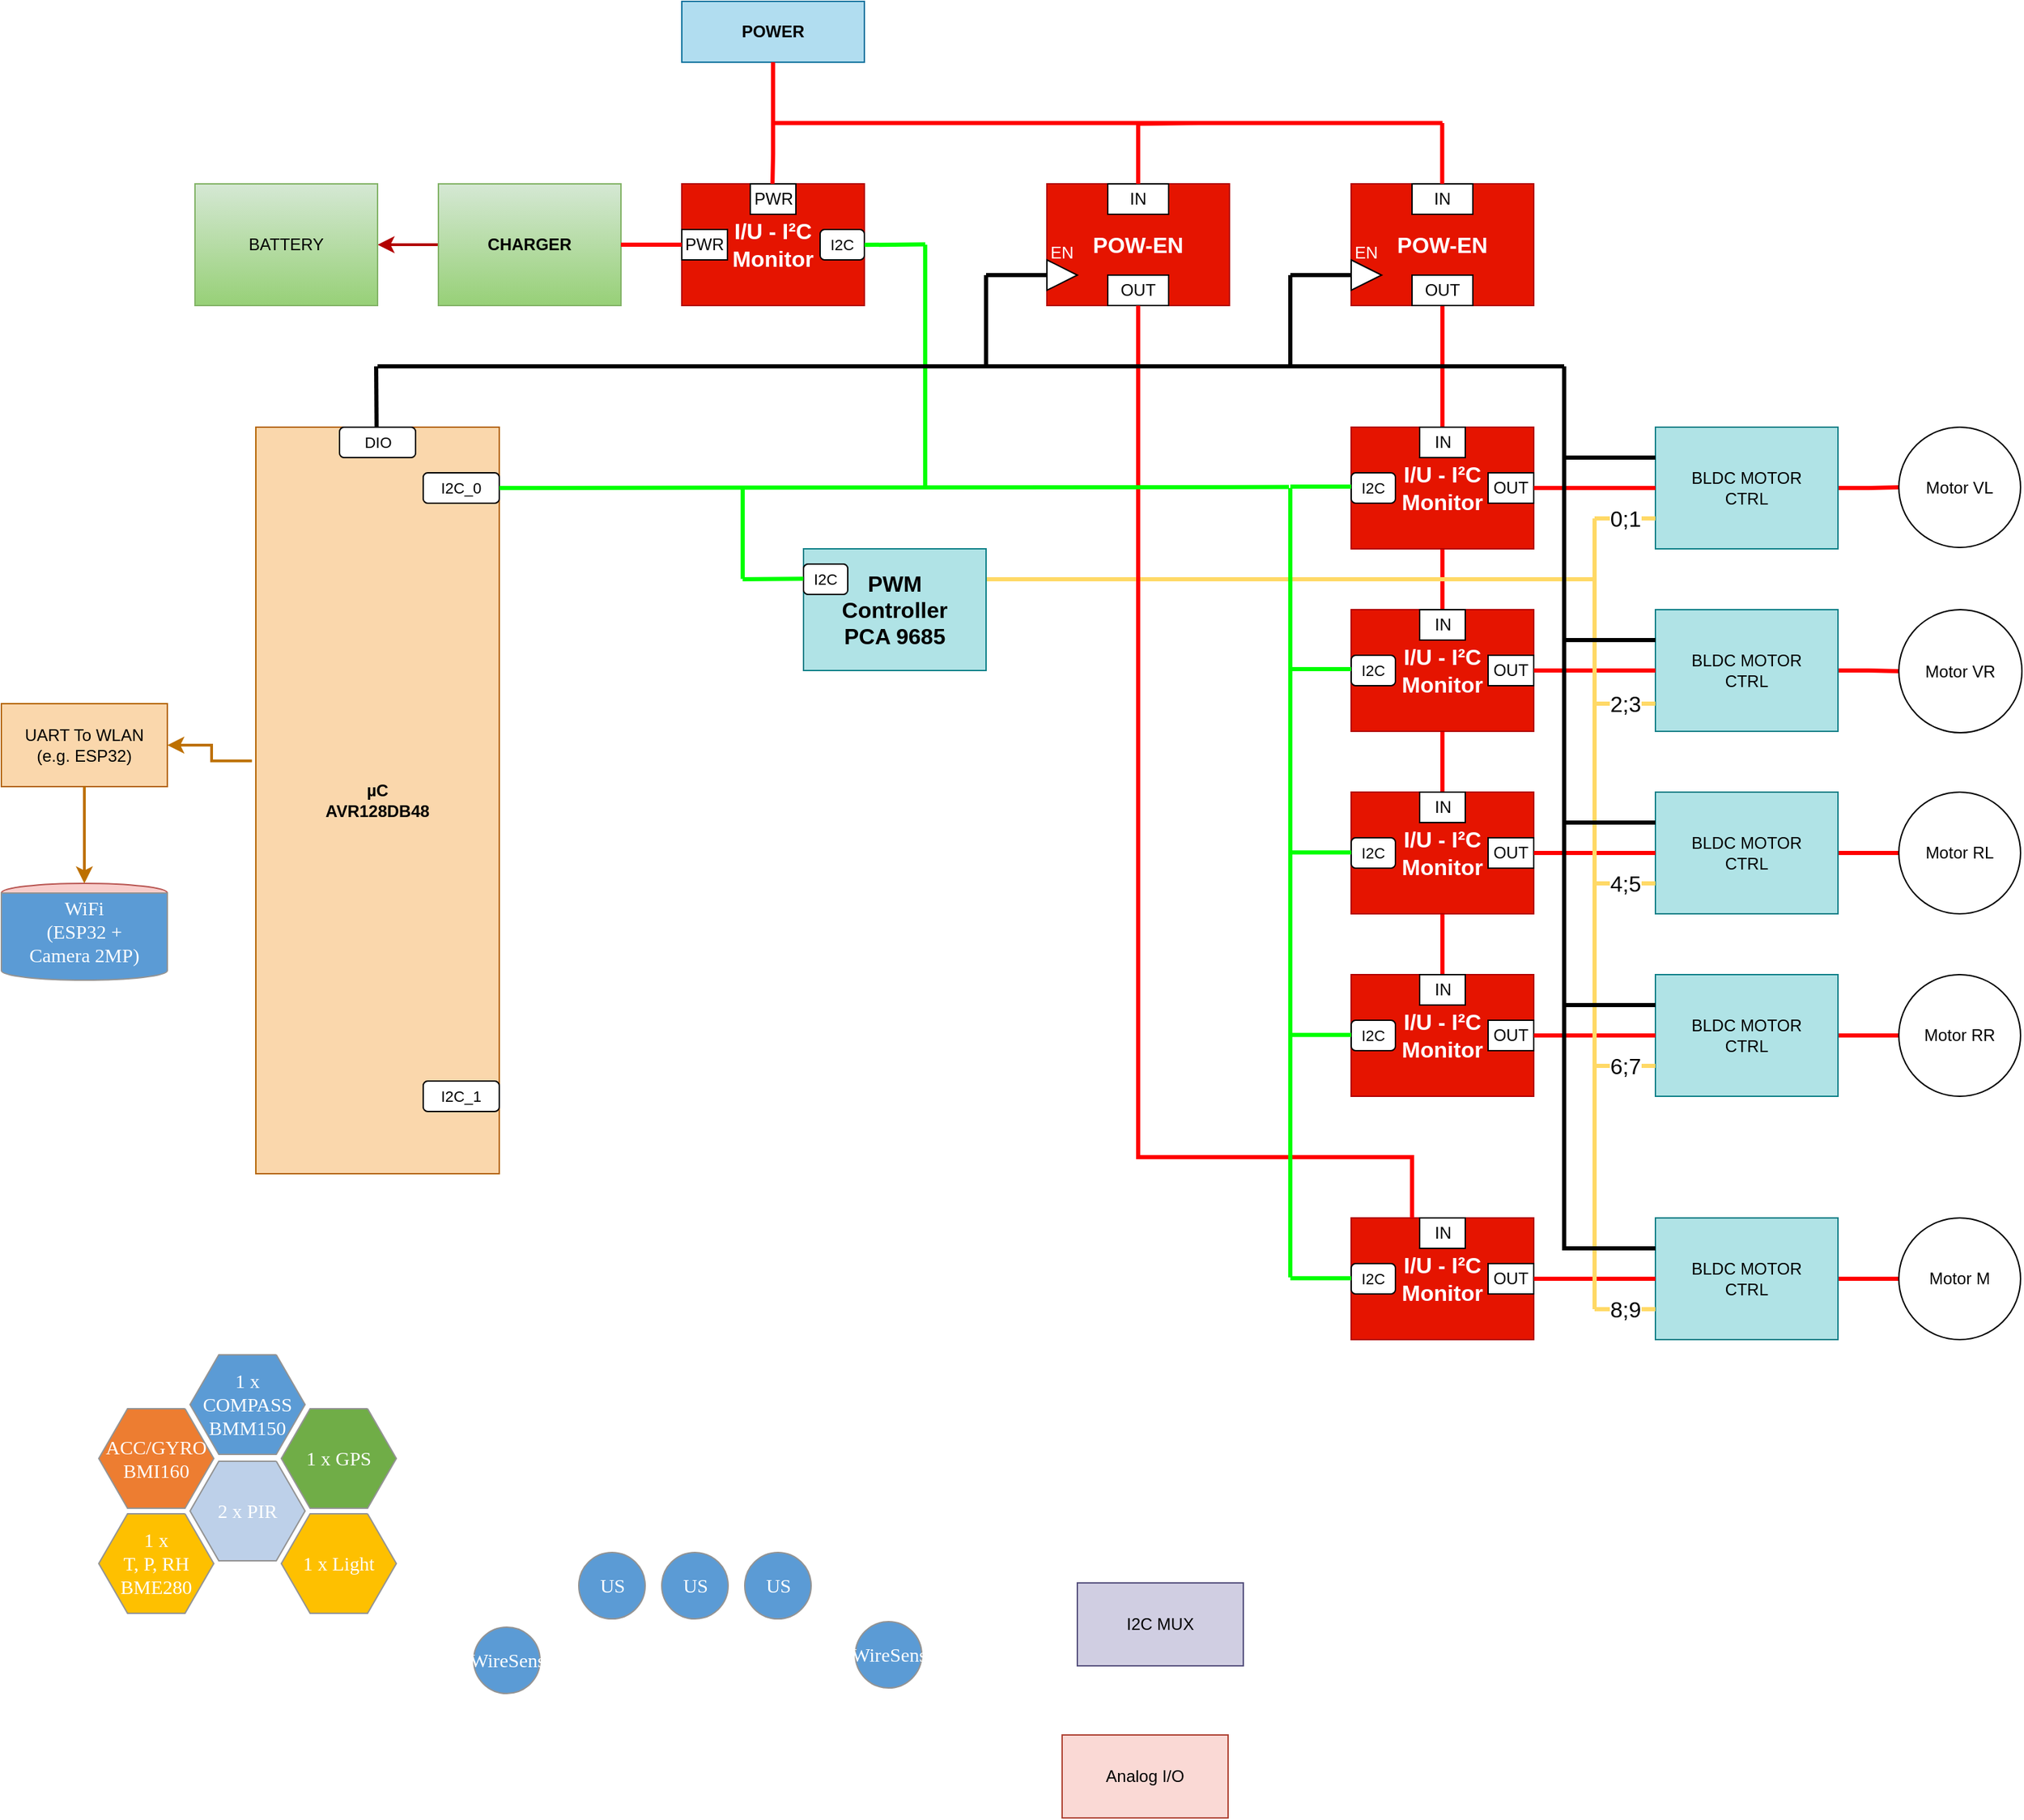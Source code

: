<mxfile version="20.8.10" type="device"><diagram name="Page-1" id="Page-1"><mxGraphModel dx="2836" dy="2809" grid="1" gridSize="11" guides="1" tooltips="1" connect="1" arrows="1" fold="1" page="1" pageScale="1" pageWidth="827" pageHeight="1169" math="0" shadow="0"><root><mxCell id="0"/><mxCell id="1" parent="0"/><mxCell id="pjCc5i-GC-Gf2aOCt19m-82" style="edgeStyle=orthogonalEdgeStyle;rounded=0;orthogonalLoop=1;jettySize=auto;html=1;entryX=0.5;entryY=0;entryDx=0;entryDy=0;fontSize=16;fontColor=#000000;strokeColor=#FF0000;strokeWidth=3;endArrow=none;endFill=0;" edge="1" parent="1" source="pjCc5i-GC-Gf2aOCt19m-38" target="pjCc5i-GC-Gf2aOCt19m-61"><mxGeometry relative="1" as="geometry"/></mxCell><mxCell id="3" style="vsdxID=5;fillColor=#5b9bd5;gradientColor=none;shape=stencil(vVFBDgIhDHwNRxKE+IJ1/Ufjll0iLpuCLv5eSDWKevLgbaYznTatMF2cYEGhVUwUjri6IU3C7ITWbp6QXCpImF6YzgbCkcJ5HpgvUJ0VncKlJmTuU7VDqyuzLdM9O4EORaLcaIpa7yNoo75GqSwhuygpJEguzM1UDzSiLGOk9TDec1iKK+LyUf5lsf+tVcDzzNZ5z1961d/fUkr8UtPfAA==);strokeColor=#939393;points=[[0.5,0,0],[0.5,0.5,0],[0.5,0.5,0],[0.5,0.5,0],[1,0.5,0],[0.15,0.85,0],[0.85,0.85,0],[0.85,0.15,0],[0.15,0.15,0]];labelBackgroundColor=none;rounded=0;html=1;whiteSpace=wrap;" parent="1" vertex="1"><mxGeometry x="497.5" y="1034" width="48" height="48" as="geometry"/></mxCell><mxCell id="4" value="&lt;div style=&quot;font-size: 1px&quot;&gt;&lt;font style=&quot;font-size:14.11px;font-family:Calibri;color:#feffff;direction:ltr;letter-spacing:0px;line-height:120%;opacity:1&quot;&gt;US&lt;br/&gt;&lt;/font&gt;&lt;/div&gt;" style="text;vsdxID=5;fillColor=none;gradientColor=none;strokeColor=none;points=[[0.5,0,0],[0.5,0.5,0],[0.5,0.5,0],[0.5,0.5,0],[1,0.5,0],[0.15,0.85,0],[0.85,0.85,0],[0.85,0.15,0],[0.15,0.15,0]];labelBackgroundColor=none;rounded=0;html=1;whiteSpace=wrap;verticalAlign=middle;align=center;;html=1;" parent="3" vertex="1"><mxGeometry x="3" y="6" width="42" height="36" as="geometry"/></mxCell><mxCell id="5" style="vsdxID=6;fillColor=#5b9bd5;gradientColor=none;shape=stencil(vVFBDgIhDHwNRxKE+IJ1/Ufjll0iLpuCLv5eSDWKevLgbaYznTatMF2cYEGhVUwUjri6IU3C7ITWbp6QXCpImF6YzgbCkcJ5HpgvUJ0VncKlJmTuU7VDqyuzLdM9O4EORaLcaIpa7yNoo75GqSwhuygpJEguzM1UDzSiLGOk9TDec1iKK+LyUf5lsf+tVcDzzNZ5z1961d/fUkr8UtPfAA==);strokeColor=#939393;points=[[0.5,0,0],[0.5,0.5,0],[0.5,0.5,0],[0.5,0.5,0],[1,0.5,0],[0.15,0.85,0],[0.85,0.85,0],[0.85,0.15,0],[0.15,0.15,0]];labelBackgroundColor=none;rounded=0;html=1;whiteSpace=wrap;" parent="1" vertex="1"><mxGeometry x="617.5" y="1034" width="48" height="48" as="geometry"/></mxCell><mxCell id="6" value="&lt;div style=&quot;font-size: 1px&quot;&gt;&lt;font style=&quot;font-size:14.11px;font-family:Calibri;color:#feffff;direction:ltr;letter-spacing:0px;line-height:120%;opacity:1&quot;&gt;US&lt;br/&gt;&lt;/font&gt;&lt;/div&gt;" style="text;vsdxID=6;fillColor=none;gradientColor=none;strokeColor=none;points=[[0.5,0,0],[0.5,0.5,0],[0.5,0.5,0],[0.5,0.5,0],[1,0.5,0],[0.15,0.85,0],[0.85,0.85,0],[0.85,0.15,0],[0.15,0.15,0]];labelBackgroundColor=none;rounded=0;html=1;whiteSpace=wrap;verticalAlign=middle;align=center;;html=1;" parent="5" vertex="1"><mxGeometry x="3" y="6" width="42" height="36" as="geometry"/></mxCell><mxCell id="7" style="vsdxID=7;fillColor=#5b9bd5;gradientColor=none;shape=stencil(vVFBDgIhDHwNRxKE+IJ1/Ufjll0iLpuCLv5eSDWKevLgbaYznTatMF2cYEGhVUwUjri6IU3C7ITWbp6QXCpImF6YzgbCkcJ5HpgvUJ0VncKlJmTuU7VDqyuzLdM9O4EORaLcaIpa7yNoo75GqSwhuygpJEguzM1UDzSiLGOk9TDec1iKK+LyUf5lsf+tVcDzzNZ5z1961d/fUkr8UtPfAA==);strokeColor=#939393;points=[[0.5,0,0],[0.5,0.5,0],[0.5,0.5,0],[0.5,0.5,0],[1,0.5,0],[0.15,0.85,0],[0.85,0.85,0],[0.85,0.15,0],[0.15,0.15,0]];labelBackgroundColor=none;rounded=0;html=1;whiteSpace=wrap;" parent="1" vertex="1"><mxGeometry x="557.5" y="1034" width="48" height="48" as="geometry"/></mxCell><mxCell id="8" value="&lt;div style=&quot;font-size: 1px&quot;&gt;&lt;font style=&quot;font-size:14.11px;font-family:Calibri;color:#feffff;direction:ltr;letter-spacing:0px;line-height:120%;opacity:1&quot;&gt;US&lt;br/&gt;&lt;/font&gt;&lt;/div&gt;" style="text;vsdxID=7;fillColor=none;gradientColor=none;strokeColor=none;points=[[0.5,0,0],[0.5,0.5,0],[0.5,0.5,0],[0.5,0.5,0],[1,0.5,0],[0.15,0.85,0],[0.85,0.85,0],[0.85,0.15,0],[0.15,0.15,0]];labelBackgroundColor=none;rounded=0;html=1;whiteSpace=wrap;verticalAlign=middle;align=center;;html=1;" parent="7" vertex="1"><mxGeometry x="3" y="6" width="42" height="36" as="geometry"/></mxCell><mxCell id="9" value="&lt;div style=&quot;font-size: 1px&quot;&gt;&lt;font style=&quot;font-size:14.11px;font-family:Calibri;color:#feffff;direction:ltr;letter-spacing:0px;line-height:120%;opacity:1&quot;&gt;ACC/GYRO&lt;br/&gt;BMI160&lt;br/&gt;&lt;/font&gt;&lt;/div&gt;" style="verticalAlign=middle;align=center;vsdxID=8;fillColor=#ed7d31;gradientColor=none;shape=stencil(lZHdDsIgDIWfppcSoBp2P+d7LBkTIsLCmD9vL9gLpybT3Z22X5uTU8B6NO2gQfIxxXDSV9slA7gHKa03OtqUFWADWPch6mMMk++oHtpCFnUOl3LhRnuqYpUqW5LfqcOf1YFgZ/0MloIJ/BfeKKa2b/Bu1WnBF/Bv24u44KvM/Agli1ecvXWOvjGff8afW/Q6bB4=);strokeColor=#939393;points=[[0.5,0.5,0],[1.08,0.5,0],[0.79,0.5,0],[0.21,0.5,0],[-0.08,0.5,0],[0.21,0,0],[0.79,0,0]];labelBackgroundColor=none;rounded=0;html=1;whiteSpace=wrap;" parent="1" vertex="1"><mxGeometry x="156" y="930" width="72" height="72" as="geometry"/></mxCell><mxCell id="10" value="&lt;div style=&quot;font-size: 1px&quot;&gt;&lt;font style=&quot;font-size:14.11px;font-family:Calibri;color:#feffff;direction:ltr;letter-spacing:0px;line-height:120%;opacity:1&quot;&gt;1 x COMPASS&lt;br&gt;BMM150&lt;br&gt;&lt;/font&gt;&lt;/div&gt;" style="verticalAlign=middle;align=center;vsdxID=9;fillColor=#5b9bd5;gradientColor=none;shape=stencil(lZHdDsIgDIWfppcSoBp2P+d7LBkTIsLCmD9vL9gLpybT3Z22X5uTU8B6NO2gQfIxxXDSV9slA7gHKa03OtqUFWADWPch6mMMk++oHtpCFnUOl3LhRnuqYpUqW5LfqcOf1YFgZ/0MloIJ/BfeKKa2b/Bu1WnBF/Bv24u44KvM/Agli1ecvXWOvjGff8afW/Q6bB4=);strokeColor=#939393;points=[[0.5,0.5,0],[1.08,0.5,0],[0.79,0.5,0],[0.21,0.5,0],[-0.08,0.5,0],[0.21,0,0],[0.79,0,0]];labelBackgroundColor=none;rounded=0;html=1;whiteSpace=wrap;" parent="1" vertex="1"><mxGeometry x="222" y="891" width="72" height="72" as="geometry"/></mxCell><mxCell id="11" value="&lt;div style=&quot;font-size: 1px&quot;&gt;&lt;font style=&quot;font-size:14.11px;font-family:Calibri;color:#feffff;direction:ltr;letter-spacing:0px;line-height:120%;opacity:1&quot;&gt;1 x GPS&lt;br/&gt;&lt;/font&gt;&lt;/div&gt;" style="verticalAlign=middle;align=center;vsdxID=10;fillColor=#70ad47;gradientColor=none;shape=stencil(lZHdDsIgDIWfppcSoBp2P+d7LBkTIsLCmD9vL9gLpybT3Z22X5uTU8B6NO2gQfIxxXDSV9slA7gHKa03OtqUFWADWPch6mMMk++oHtpCFnUOl3LhRnuqYpUqW5LfqcOf1YFgZ/0MloIJ/BfeKKa2b/Bu1WnBF/Bv24u44KvM/Agli1ecvXWOvjGff8afW/Q6bB4=);strokeColor=#939393;points=[[0.5,0.5,0],[1.08,0.5,0],[0.79,0.5,0],[0.21,0.5,0],[-0.08,0.5,0],[0.21,0,0],[0.79,0,0]];labelBackgroundColor=none;rounded=0;html=1;whiteSpace=wrap;" parent="1" vertex="1"><mxGeometry x="288" y="930" width="72" height="72" as="geometry"/></mxCell><mxCell id="12" style="vsdxID=13;fillColor=#f8cecc;shape=stencil(vVHRDsIgDPwaHkkQ4hfM+R+N6xgRx1LQ4d8LKcZpfPLBt7veXdu0wnRxggWFVjFROOPqhjQJcxBau3lCcqkgYXphujEQWgrXeWC+QHVWdAm32iFzTtWEVndmO6ZHdgKdikTNqfdspeZtND+TXzupLCG7KCkkSC7Mb0M9kEVZpsjRg205luKKuGzKP+/1v60KeB15dN7zj7b651NKiR9q+gc=);strokeColor=#b85450;points=[[0,0.5,0],[1,0.5,0],[0.5,1,0],[0.5,0,0],[0.5,0.2,0]];labelBackgroundColor=none;rounded=0;html=1;whiteSpace=wrap;gradientColor=none;" parent="1" vertex="1"><mxGeometry x="80" y="550" width="120" height="70" as="geometry"/></mxCell><mxCell id="13" style="vsdxID=14;fillColor=#5b9bd5;gradientColor=none;shape=stencil(nZHBDsIgDIafhiMJg3jwPOd7ENdtRISloMO3F1KMm1EP3vq3X/s3LVNtmPQMTIoQ0Z9hMX2cmDowKY2bAE3MEVMdU+3gEUb0V9eTnnUhS3TxtzIhUZ8oHVLcSe1JHonUeMolrOSuoljZpur0lB9HicR1MoGjjzoa7zauVuMIPNvwweqxzqFSWADmVXqzmDUOvjs3P9h/ye1hcvC652CspXes6+/3zyn6neoe);strokeColor=#939393;points=[[0,0.5,0],[1,0.5,0],[0.5,1,0],[0.5,0,0],[0.5,0.2,0]];labelBackgroundColor=none;rounded=0;html=1;whiteSpace=wrap;" parent="12" vertex="1"><mxGeometry width="120" height="70" as="geometry"/></mxCell><mxCell id="14" value="&lt;div style=&quot;font-size: 1px&quot;&gt;&lt;font style=&quot;font-size:14.11px;font-family:Calibri;color:#feffff;direction:ltr;letter-spacing:0px;line-height:120%;opacity:1&quot;&gt;WiFi&lt;br/&gt;(ESP32 +&lt;br/&gt;Camera 2MP)&lt;br/&gt;&lt;/font&gt;&lt;/div&gt;" style="text;vsdxID=13;fillColor=none;gradientColor=none;strokeColor=none;points=[[0,0.5,0],[1,0.5,0],[0.5,1,0],[0.5,0,0],[0.5,0.2,0]];labelBackgroundColor=none;rounded=0;html=1;whiteSpace=wrap;verticalAlign=middle;align=center;;html=1;" parent="12" vertex="1"><mxGeometry width="120" height="70" as="geometry"/></mxCell><mxCell id="18" style="vsdxID=20;fillColor=#5b9bd5;gradientColor=none;shape=stencil(vVFBDgIhDHwNRxKE+IJ1/Ufjll0iLpuCLv5eSDWKevLgbaYznTatMF2cYEGhVUwUjri6IU3C7ITWbp6QXCpImF6YzgbCkcJ5HpgvUJ0VncKlJmTuU7VDqyuzLdM9O4EORaLcaIpa7yNoo75GqSwhuygpJEguzM1UDzSiLGOk9TDec1iKK+LyUf5lsf+tVcDzzNZ5z1961d/fUkr8UtPfAA==);strokeColor=#939393;points=[[0.5,0,0],[0.5,0.5,0],[0.5,0.5,0],[0.5,0.5,0],[1,0.5,0],[0.15,0.85,0],[0.85,0.85,0],[0.85,0.15,0],[0.15,0.15,0]];labelBackgroundColor=none;rounded=0;html=1;whiteSpace=wrap;" parent="1" vertex="1"><mxGeometry x="421.5" y="1088" width="48" height="48" as="geometry"/></mxCell><mxCell id="19" value="&lt;div style=&quot;font-size: 1px&quot;&gt;&lt;font style=&quot;font-size:14.11px;font-family:Calibri;color:#feffff;direction:ltr;letter-spacing:0px;line-height:120%;opacity:1&quot;&gt;WireSens&lt;br/&gt;&lt;/font&gt;&lt;/div&gt;" style="text;vsdxID=20;fillColor=none;gradientColor=none;strokeColor=none;points=[[0.5,0,0],[0.5,0.5,0],[0.5,0.5,0],[0.5,0.5,0],[1,0.5,0],[0.15,0.85,0],[0.85,0.85,0],[0.85,0.15,0],[0.15,0.15,0]];labelBackgroundColor=none;rounded=0;html=1;whiteSpace=wrap;verticalAlign=middle;align=center;;html=1;" parent="18" vertex="1"><mxGeometry x="3" y="6" width="42" height="36" as="geometry"/></mxCell><mxCell id="20" style="vsdxID=21;fillColor=#5b9bd5;gradientColor=none;shape=stencil(vVFBDgIhDHwNRxKE+IJ1/Ufjll0iLpuCLv5eSDWKevLgbaYznTatMF2cYEGhVUwUjri6IU3C7ITWbp6QXCpImF6YzgbCkcJ5HpgvUJ0VncKlJmTuU7VDqyuzLdM9O4EORaLcaIpa7yNoo75GqSwhuygpJEguzM1UDzSiLGOk9TDec1iKK+LyUf5lsf+tVcDzzNZ5z1961d/fUkr8UtPfAA==);strokeColor=#939393;points=[[0.5,0,0],[0.5,0.5,0],[0.5,0.5,0],[0.5,0.5,0],[1,0.5,0],[0.15,0.85,0],[0.85,0.85,0],[0.85,0.15,0],[0.15,0.15,0]];labelBackgroundColor=none;rounded=0;html=1;whiteSpace=wrap;" parent="1" vertex="1"><mxGeometry x="697.5" y="1084" width="48" height="48" as="geometry"/></mxCell><mxCell id="21" value="&lt;div style=&quot;font-size: 1px&quot;&gt;&lt;font style=&quot;font-size:14.11px;font-family:Calibri;color:#feffff;direction:ltr;letter-spacing:0px;line-height:120%;opacity:1&quot;&gt;WireSens&lt;br/&gt;&lt;/font&gt;&lt;/div&gt;" style="text;vsdxID=21;fillColor=none;gradientColor=none;strokeColor=none;points=[[0.5,0,0],[0.5,0.5,0],[0.5,0.5,0],[0.5,0.5,0],[1,0.5,0],[0.15,0.85,0],[0.85,0.85,0],[0.85,0.15,0],[0.15,0.15,0]];labelBackgroundColor=none;rounded=0;html=1;whiteSpace=wrap;verticalAlign=middle;align=center;;html=1;" parent="20" vertex="1"><mxGeometry x="3" y="6" width="42" height="36" as="geometry"/></mxCell><mxCell id="22" value="&lt;div style=&quot;font-size: 1px&quot;&gt;&lt;font style=&quot;font-size:14.11px;font-family:Calibri;color:#feffff;direction:ltr;letter-spacing:0px;line-height:120%;opacity:1&quot;&gt;2 x PIR&lt;br/&gt;&lt;/font&gt;&lt;/div&gt;" style="verticalAlign=middle;align=center;vsdxID=22;fillColor=#bdd0e9;gradientColor=none;shape=stencil(lZHdDsIgDIWfppcSoBp2P+d7LBkTIsLCmD9vL9gLpybT3Z22X5uTU8B6NO2gQfIxxXDSV9slA7gHKa03OtqUFWADWPch6mMMk++oHtpCFnUOl3LhRnuqYpUqW5LfqcOf1YFgZ/0MloIJ/BfeKKa2b/Bu1WnBF/Bv24u44KvM/Agli1ecvXWOvjGff8afW/Q6bB4=);strokeColor=#939393;points=[[0.5,0.5,0],[1.08,0.5,0],[0.79,0.5,0],[0.21,0.5,0],[-0.08,0.5,0],[0.21,0,0],[0.79,0,0]];labelBackgroundColor=none;rounded=0;html=1;whiteSpace=wrap;" parent="1" vertex="1"><mxGeometry x="222" y="968" width="72" height="72" as="geometry"/></mxCell><mxCell id="23" value="&lt;div style=&quot;font-size: 1px&quot;&gt;&lt;font style=&quot;font-size:14.11px;font-family:Calibri;color:#feffff;direction:ltr;letter-spacing:0px;line-height:120%;opacity:1&quot;&gt;1 x &lt;br/&gt;T, P, RH&lt;br/&gt;BME280&lt;br/&gt;&lt;/font&gt;&lt;/div&gt;" style="verticalAlign=middle;align=center;vsdxID=23;fillColor=#fec000;gradientColor=none;shape=stencil(lZHdDsIgDIWfppcSoBp2P+d7LBkTIsLCmD9vL9gLpybT3Z22X5uTU8B6NO2gQfIxxXDSV9slA7gHKa03OtqUFWADWPch6mMMk++oHtpCFnUOl3LhRnuqYpUqW5LfqcOf1YFgZ/0MloIJ/BfeKKa2b/Bu1WnBF/Bv24u44KvM/Agli1ecvXWOvjGff8afW/Q6bB4=);strokeColor=#939393;points=[[0.5,0.5,0],[1.08,0.5,0],[0.79,0.5,0],[0.21,0.5,0],[-0.08,0.5,0],[0.21,0,0],[0.79,0,0]];labelBackgroundColor=none;rounded=0;html=1;whiteSpace=wrap;" parent="1" vertex="1"><mxGeometry x="156" y="1006" width="72" height="72" as="geometry"/></mxCell><mxCell id="24" value="&lt;div style=&quot;font-size: 1px&quot;&gt;&lt;font style=&quot;font-size:14.11px;font-family:Calibri;color:#feffff;direction:ltr;letter-spacing:0px;line-height:120%;opacity:1&quot;&gt;1 x Light&lt;br/&gt;&lt;/font&gt;&lt;/div&gt;" style="verticalAlign=middle;align=center;vsdxID=24;fillColor=#fec000;gradientColor=none;shape=stencil(lZHdDsIgDIWfppcSoBp2P+d7LBkTIsLCmD9vL9gLpybT3Z22X5uTU8B6NO2gQfIxxXDSV9slA7gHKa03OtqUFWADWPch6mMMk++oHtpCFnUOl3LhRnuqYpUqW5LfqcOf1YFgZ/0MloIJ/BfeKKa2b/Bu1WnBF/Bv24u44KvM/Agli1ecvXWOvjGff8afW/Q6bB4=);strokeColor=#939393;points=[[0.5,0.5,0],[1.08,0.5,0],[0.79,0.5,0],[0.21,0.5,0],[-0.08,0.5,0],[0.21,0,0],[0.79,0,0]];labelBackgroundColor=none;rounded=0;html=1;whiteSpace=wrap;" parent="1" vertex="1"><mxGeometry x="288" y="1006" width="72" height="72" as="geometry"/></mxCell><mxCell id="cYL1eySh_XiqcFchITsQ-56" style="edgeStyle=orthogonalEdgeStyle;rounded=0;orthogonalLoop=1;jettySize=auto;html=1;exitX=0;exitY=0.5;exitDx=0;exitDy=0;entryX=1;entryY=0.5;entryDx=0;entryDy=0;strokeWidth=2;fillColor=#e51400;strokeColor=#B20000;" parent="1" source="cYL1eySh_XiqcFchITsQ-40" target="cYL1eySh_XiqcFchITsQ-54" edge="1"><mxGeometry relative="1" as="geometry"/></mxCell><mxCell id="cYL1eySh_XiqcFchITsQ-40" value="CHARGER" style="rounded=0;whiteSpace=wrap;html=1;fillColor=#d5e8d4;gradientColor=#97d077;strokeColor=#82b366;fontStyle=1" parent="1" vertex="1"><mxGeometry x="396" y="44" width="132" height="88" as="geometry"/></mxCell><mxCell id="cYL1eySh_XiqcFchITsQ-41" value="µC&lt;br&gt;AVR128DB48" style="rounded=0;whiteSpace=wrap;html=1;fillColor=#fad7ac;strokeColor=#b46504;fontStyle=1" parent="1" vertex="1"><mxGeometry x="264" y="220" width="176" height="540" as="geometry"/></mxCell><mxCell id="cYL1eySh_XiqcFchITsQ-42" value="I2C MUX" style="rounded=0;whiteSpace=wrap;html=1;fillColor=#d0cee2;strokeColor=#56517e;" parent="1" vertex="1"><mxGeometry x="858" y="1056" width="120" height="60" as="geometry"/></mxCell><mxCell id="cYL1eySh_XiqcFchITsQ-43" value="Analog I/O" style="rounded=0;whiteSpace=wrap;html=1;fillColor=#fad9d5;strokeColor=#ae4132;" parent="1" vertex="1"><mxGeometry x="847" y="1166" width="120" height="60" as="geometry"/></mxCell><mxCell id="pjCc5i-GC-Gf2aOCt19m-91" value="&lt;br&gt;" style="edgeStyle=orthogonalEdgeStyle;rounded=0;orthogonalLoop=1;jettySize=auto;html=1;strokeColor=#FF0000;strokeWidth=3;fontSize=16;fontColor=#000000;endArrow=none;endFill=0;" edge="1" parent="1" source="cYL1eySh_XiqcFchITsQ-44" target="cYL1eySh_XiqcFchITsQ-46"><mxGeometry relative="1" as="geometry"/></mxCell><mxCell id="cYL1eySh_XiqcFchITsQ-44" value="BLDC MOTOR&lt;br&gt;CTRL" style="rounded=0;whiteSpace=wrap;html=1;fillColor=#b0e3e6;strokeColor=#0e8088;" parent="1" vertex="1"><mxGeometry x="1276" y="220" width="132" height="88" as="geometry"/></mxCell><mxCell id="cYL1eySh_XiqcFchITsQ-46" value="Motor VL" style="ellipse;whiteSpace=wrap;html=1;rounded=0;" parent="1" vertex="1"><mxGeometry x="1452" y="220" width="88" height="87" as="geometry"/></mxCell><mxCell id="cYL1eySh_XiqcFchITsQ-83" style="edgeStyle=orthogonalEdgeStyle;rounded=0;orthogonalLoop=1;jettySize=auto;html=1;strokeWidth=2;fillColor=#f0a30a;strokeColor=#BD7000;" parent="1" source="cYL1eySh_XiqcFchITsQ-53" target="14" edge="1"><mxGeometry relative="1" as="geometry"/></mxCell><mxCell id="cYL1eySh_XiqcFchITsQ-53" value="UART To WLAN&lt;br&gt;(e.g. ESP32)" style="rounded=0;whiteSpace=wrap;html=1;fillColor=#fad7ac;strokeColor=#b46504;" parent="1" vertex="1"><mxGeometry x="80" y="420" width="120" height="60" as="geometry"/></mxCell><mxCell id="cYL1eySh_XiqcFchITsQ-54" value="BATTERY" style="rounded=0;whiteSpace=wrap;html=1;fillColor=#d5e8d4;gradientColor=#97d077;strokeColor=#82b366;" parent="1" vertex="1"><mxGeometry x="220" y="44" width="132" height="88" as="geometry"/></mxCell><mxCell id="cYL1eySh_XiqcFchITsQ-55" value="POWER" style="rounded=0;whiteSpace=wrap;html=1;fontStyle=1;fillColor=#b1ddf0;strokeColor=#10739e;" parent="1" vertex="1"><mxGeometry x="572" y="-88" width="132" height="44" as="geometry"/></mxCell><mxCell id="cYL1eySh_XiqcFchITsQ-86" style="edgeStyle=orthogonalEdgeStyle;rounded=0;orthogonalLoop=1;jettySize=auto;html=1;strokeWidth=2;fillColor=#f0a30a;strokeColor=#BD7000;entryX=1;entryY=0.5;entryDx=0;entryDy=0;exitX=-0.016;exitY=0.447;exitDx=0;exitDy=0;exitPerimeter=0;" parent="1" source="cYL1eySh_XiqcFchITsQ-41" target="cYL1eySh_XiqcFchITsQ-53" edge="1"><mxGeometry relative="1" as="geometry"><mxPoint x="270" y="450" as="sourcePoint"/><mxPoint x="270" y="520" as="targetPoint"/></mxGeometry></mxCell><mxCell id="pjCc5i-GC-Gf2aOCt19m-32" value="" style="group" vertex="1" connectable="0" parent="1"><mxGeometry x="836" y="44" width="132" height="88" as="geometry"/></mxCell><mxCell id="cYL1eySh_XiqcFchITsQ-77" value="POW-EN" style="rounded=0;whiteSpace=wrap;html=1;fillColor=#e51400;strokeColor=#B20000;fontColor=#ffffff;fontStyle=1;fontSize=16;" parent="pjCc5i-GC-Gf2aOCt19m-32" vertex="1"><mxGeometry width="132" height="88" as="geometry"/></mxCell><mxCell id="pjCc5i-GC-Gf2aOCt19m-26" value="" style="triangle;whiteSpace=wrap;html=1;" vertex="1" parent="pjCc5i-GC-Gf2aOCt19m-32"><mxGeometry y="55.0" width="22.0" height="22" as="geometry"/></mxCell><mxCell id="pjCc5i-GC-Gf2aOCt19m-27" value="EN" style="text;html=1;strokeColor=none;fillColor=none;align=center;verticalAlign=middle;whiteSpace=wrap;rounded=0;fontColor=#FFFFFF;" vertex="1" parent="pjCc5i-GC-Gf2aOCt19m-32"><mxGeometry y="38.5" width="22.0" height="22" as="geometry"/></mxCell><mxCell id="pjCc5i-GC-Gf2aOCt19m-30" value="" style="rounded=0;whiteSpace=wrap;html=1;" vertex="1" parent="pjCc5i-GC-Gf2aOCt19m-32"><mxGeometry x="44.0" y="66" width="44.0" height="22" as="geometry"/></mxCell><mxCell id="pjCc5i-GC-Gf2aOCt19m-29" value="OUT" style="text;html=1;strokeColor=none;fillColor=none;align=center;verticalAlign=middle;whiteSpace=wrap;rounded=0;" vertex="1" parent="pjCc5i-GC-Gf2aOCt19m-32"><mxGeometry x="55.0" y="66" width="22.0" height="22" as="geometry"/></mxCell><mxCell id="pjCc5i-GC-Gf2aOCt19m-31" value="" style="rounded=0;whiteSpace=wrap;html=1;" vertex="1" parent="pjCc5i-GC-Gf2aOCt19m-32"><mxGeometry x="44.0" width="44.0" height="22" as="geometry"/></mxCell><mxCell id="pjCc5i-GC-Gf2aOCt19m-28" value="IN" style="text;html=1;strokeColor=none;fillColor=none;align=center;verticalAlign=middle;whiteSpace=wrap;rounded=0;" vertex="1" parent="pjCc5i-GC-Gf2aOCt19m-32"><mxGeometry x="55.0" width="22.0" height="22" as="geometry"/></mxCell><mxCell id="pjCc5i-GC-Gf2aOCt19m-33" value="" style="group" vertex="1" connectable="0" parent="1"><mxGeometry x="1056" y="44" width="132" height="88" as="geometry"/></mxCell><mxCell id="pjCc5i-GC-Gf2aOCt19m-34" value="POW-EN" style="rounded=0;whiteSpace=wrap;html=1;fillColor=#e51400;strokeColor=#B20000;fontColor=#ffffff;fontStyle=1;fontSize=16;" vertex="1" parent="pjCc5i-GC-Gf2aOCt19m-33"><mxGeometry width="132" height="88" as="geometry"/></mxCell><mxCell id="pjCc5i-GC-Gf2aOCt19m-35" value="" style="triangle;whiteSpace=wrap;html=1;" vertex="1" parent="pjCc5i-GC-Gf2aOCt19m-33"><mxGeometry y="55.0" width="22" height="22" as="geometry"/></mxCell><mxCell id="pjCc5i-GC-Gf2aOCt19m-36" value="EN" style="text;html=1;strokeColor=none;fillColor=none;align=center;verticalAlign=middle;whiteSpace=wrap;rounded=0;fontColor=#FFFFFF;" vertex="1" parent="pjCc5i-GC-Gf2aOCt19m-33"><mxGeometry y="38.5" width="22" height="22" as="geometry"/></mxCell><mxCell id="pjCc5i-GC-Gf2aOCt19m-37" value="" style="rounded=0;whiteSpace=wrap;html=1;" vertex="1" parent="pjCc5i-GC-Gf2aOCt19m-33"><mxGeometry x="44" y="66" width="44" height="22" as="geometry"/></mxCell><mxCell id="pjCc5i-GC-Gf2aOCt19m-38" value="OUT" style="text;html=1;strokeColor=none;fillColor=none;align=center;verticalAlign=middle;whiteSpace=wrap;rounded=0;" vertex="1" parent="pjCc5i-GC-Gf2aOCt19m-33"><mxGeometry x="55.0" y="66" width="22" height="22" as="geometry"/></mxCell><mxCell id="pjCc5i-GC-Gf2aOCt19m-39" value="" style="rounded=0;whiteSpace=wrap;html=1;" vertex="1" parent="pjCc5i-GC-Gf2aOCt19m-33"><mxGeometry x="44" width="44" height="22" as="geometry"/></mxCell><mxCell id="pjCc5i-GC-Gf2aOCt19m-40" value="IN" style="text;html=1;strokeColor=none;fillColor=none;align=center;verticalAlign=middle;whiteSpace=wrap;rounded=0;" vertex="1" parent="pjCc5i-GC-Gf2aOCt19m-33"><mxGeometry x="55.0" width="22" height="22" as="geometry"/></mxCell><mxCell id="pjCc5i-GC-Gf2aOCt19m-52" value="" style="group" vertex="1" connectable="0" parent="1"><mxGeometry x="1056" y="220" width="132" height="88" as="geometry"/></mxCell><mxCell id="pjCc5i-GC-Gf2aOCt19m-41" value="I/U - I²C&lt;br&gt;Monitor" style="rounded=0;whiteSpace=wrap;html=1;fillColor=#e51400;strokeColor=#B20000;fontColor=#ffffff;fontSize=16;fontStyle=1" vertex="1" parent="pjCc5i-GC-Gf2aOCt19m-52"><mxGeometry width="132" height="88" as="geometry"/></mxCell><mxCell id="pjCc5i-GC-Gf2aOCt19m-42" value="IN" style="rounded=0;whiteSpace=wrap;html=1;" vertex="1" parent="pjCc5i-GC-Gf2aOCt19m-52"><mxGeometry x="49.5" width="33" height="22" as="geometry"/></mxCell><mxCell id="pjCc5i-GC-Gf2aOCt19m-45" value="OUT" style="rounded=0;whiteSpace=wrap;html=1;" vertex="1" parent="pjCc5i-GC-Gf2aOCt19m-52"><mxGeometry x="99" y="33" width="33" height="22" as="geometry"/></mxCell><mxCell id="pjCc5i-GC-Gf2aOCt19m-47" value="I2C" style="rounded=1;whiteSpace=wrap;html=1;fontSize=11;fontColor=#000000;" vertex="1" parent="pjCc5i-GC-Gf2aOCt19m-52"><mxGeometry y="33" width="32" height="22" as="geometry"/></mxCell><mxCell id="pjCc5i-GC-Gf2aOCt19m-53" value="" style="group" vertex="1" connectable="0" parent="1"><mxGeometry x="1056" y="352" width="132" height="88" as="geometry"/></mxCell><mxCell id="pjCc5i-GC-Gf2aOCt19m-48" value="I/U - I²C&lt;br&gt;Monitor" style="rounded=0;whiteSpace=wrap;html=1;fillColor=#e51400;strokeColor=#B20000;fontColor=#ffffff;fontSize=16;fontStyle=1" vertex="1" parent="pjCc5i-GC-Gf2aOCt19m-53"><mxGeometry width="132" height="88" as="geometry"/></mxCell><mxCell id="pjCc5i-GC-Gf2aOCt19m-49" value="IN" style="rounded=0;whiteSpace=wrap;html=1;" vertex="1" parent="pjCc5i-GC-Gf2aOCt19m-53"><mxGeometry x="49.5" width="33" height="22" as="geometry"/></mxCell><mxCell id="pjCc5i-GC-Gf2aOCt19m-50" value="OUT" style="rounded=0;whiteSpace=wrap;html=1;" vertex="1" parent="pjCc5i-GC-Gf2aOCt19m-53"><mxGeometry x="99" y="33" width="33" height="22" as="geometry"/></mxCell><mxCell id="pjCc5i-GC-Gf2aOCt19m-51" value="I2C" style="rounded=1;whiteSpace=wrap;html=1;fontSize=11;fontColor=#000000;" vertex="1" parent="pjCc5i-GC-Gf2aOCt19m-53"><mxGeometry y="33" width="32" height="22" as="geometry"/></mxCell><mxCell id="pjCc5i-GC-Gf2aOCt19m-54" value="" style="group" vertex="1" connectable="0" parent="1"><mxGeometry x="1056" y="484" width="132" height="88" as="geometry"/></mxCell><mxCell id="pjCc5i-GC-Gf2aOCt19m-55" value="I/U - I²C&lt;br&gt;Monitor" style="rounded=0;whiteSpace=wrap;html=1;fillColor=#e51400;strokeColor=#B20000;fontColor=#ffffff;fontSize=16;fontStyle=1" vertex="1" parent="pjCc5i-GC-Gf2aOCt19m-54"><mxGeometry width="132" height="88" as="geometry"/></mxCell><mxCell id="pjCc5i-GC-Gf2aOCt19m-56" value="IN" style="rounded=0;whiteSpace=wrap;html=1;" vertex="1" parent="pjCc5i-GC-Gf2aOCt19m-54"><mxGeometry x="49.5" width="33" height="22" as="geometry"/></mxCell><mxCell id="pjCc5i-GC-Gf2aOCt19m-57" value="OUT" style="rounded=0;whiteSpace=wrap;html=1;" vertex="1" parent="pjCc5i-GC-Gf2aOCt19m-54"><mxGeometry x="99" y="33" width="33" height="22" as="geometry"/></mxCell><mxCell id="pjCc5i-GC-Gf2aOCt19m-58" value="I2C" style="rounded=1;whiteSpace=wrap;html=1;fontSize=11;fontColor=#000000;" vertex="1" parent="pjCc5i-GC-Gf2aOCt19m-54"><mxGeometry y="33" width="32" height="22" as="geometry"/></mxCell><mxCell id="pjCc5i-GC-Gf2aOCt19m-59" value="" style="group" vertex="1" connectable="0" parent="1"><mxGeometry x="1056" y="616" width="132" height="88" as="geometry"/></mxCell><mxCell id="pjCc5i-GC-Gf2aOCt19m-60" value="I/U - I²C&lt;br&gt;Monitor" style="rounded=0;whiteSpace=wrap;html=1;fillColor=#e51400;strokeColor=#B20000;fontColor=#ffffff;fontSize=16;fontStyle=1" vertex="1" parent="pjCc5i-GC-Gf2aOCt19m-59"><mxGeometry width="132" height="88" as="geometry"/></mxCell><mxCell id="pjCc5i-GC-Gf2aOCt19m-61" value="IN" style="rounded=0;whiteSpace=wrap;html=1;" vertex="1" parent="pjCc5i-GC-Gf2aOCt19m-59"><mxGeometry x="49.5" width="33" height="22" as="geometry"/></mxCell><mxCell id="pjCc5i-GC-Gf2aOCt19m-62" value="OUT" style="rounded=0;whiteSpace=wrap;html=1;" vertex="1" parent="pjCc5i-GC-Gf2aOCt19m-59"><mxGeometry x="99" y="33" width="33" height="22" as="geometry"/></mxCell><mxCell id="pjCc5i-GC-Gf2aOCt19m-63" value="I2C" style="rounded=1;whiteSpace=wrap;html=1;fontSize=11;fontColor=#000000;" vertex="1" parent="pjCc5i-GC-Gf2aOCt19m-59"><mxGeometry y="33" width="32" height="22" as="geometry"/></mxCell><mxCell id="pjCc5i-GC-Gf2aOCt19m-64" value="" style="group" vertex="1" connectable="0" parent="1"><mxGeometry x="1056" y="792" width="132" height="88" as="geometry"/></mxCell><mxCell id="pjCc5i-GC-Gf2aOCt19m-65" value="I/U - I²C&lt;br&gt;Monitor" style="rounded=0;whiteSpace=wrap;html=1;fillColor=#e51400;strokeColor=#B20000;fontColor=#ffffff;fontSize=16;fontStyle=1" vertex="1" parent="pjCc5i-GC-Gf2aOCt19m-64"><mxGeometry width="132" height="88" as="geometry"/></mxCell><mxCell id="pjCc5i-GC-Gf2aOCt19m-66" value="IN" style="rounded=0;whiteSpace=wrap;html=1;" vertex="1" parent="pjCc5i-GC-Gf2aOCt19m-64"><mxGeometry x="49.5" width="33" height="22" as="geometry"/></mxCell><mxCell id="pjCc5i-GC-Gf2aOCt19m-67" value="OUT" style="rounded=0;whiteSpace=wrap;html=1;" vertex="1" parent="pjCc5i-GC-Gf2aOCt19m-64"><mxGeometry x="99" y="33" width="33" height="22" as="geometry"/></mxCell><mxCell id="pjCc5i-GC-Gf2aOCt19m-68" value="I2C" style="rounded=1;whiteSpace=wrap;html=1;fontSize=11;fontColor=#000000;" vertex="1" parent="pjCc5i-GC-Gf2aOCt19m-64"><mxGeometry y="33" width="32" height="22" as="geometry"/></mxCell><mxCell id="pjCc5i-GC-Gf2aOCt19m-90" value="" style="edgeStyle=orthogonalEdgeStyle;rounded=0;orthogonalLoop=1;jettySize=auto;html=1;strokeColor=#FF0000;strokeWidth=3;fontSize=16;fontColor=#000000;endArrow=none;endFill=0;" edge="1" parent="1" source="pjCc5i-GC-Gf2aOCt19m-70" target="pjCc5i-GC-Gf2aOCt19m-71"><mxGeometry relative="1" as="geometry"/></mxCell><mxCell id="pjCc5i-GC-Gf2aOCt19m-70" value="BLDC MOTOR&lt;br&gt;CTRL" style="rounded=0;whiteSpace=wrap;html=1;fillColor=#b0e3e6;strokeColor=#0e8088;" vertex="1" parent="1"><mxGeometry x="1276" y="352" width="132" height="88" as="geometry"/></mxCell><mxCell id="pjCc5i-GC-Gf2aOCt19m-71" value="Motor VR" style="ellipse;whiteSpace=wrap;html=1;rounded=0;" vertex="1" parent="1"><mxGeometry x="1452" y="352" width="89" height="89" as="geometry"/></mxCell><mxCell id="pjCc5i-GC-Gf2aOCt19m-89" value="" style="edgeStyle=orthogonalEdgeStyle;rounded=0;orthogonalLoop=1;jettySize=auto;html=1;strokeColor=#FF0000;strokeWidth=3;fontSize=16;fontColor=#000000;endArrow=none;endFill=0;" edge="1" parent="1" source="pjCc5i-GC-Gf2aOCt19m-72" target="pjCc5i-GC-Gf2aOCt19m-73"><mxGeometry relative="1" as="geometry"/></mxCell><mxCell id="pjCc5i-GC-Gf2aOCt19m-72" value="BLDC MOTOR&lt;br&gt;CTRL" style="rounded=0;whiteSpace=wrap;html=1;fillColor=#b0e3e6;strokeColor=#0e8088;" vertex="1" parent="1"><mxGeometry x="1276" y="484" width="132" height="88" as="geometry"/></mxCell><mxCell id="pjCc5i-GC-Gf2aOCt19m-73" value="Motor RL" style="ellipse;whiteSpace=wrap;html=1;rounded=0;" vertex="1" parent="1"><mxGeometry x="1452" y="484" width="88" height="88" as="geometry"/></mxCell><mxCell id="pjCc5i-GC-Gf2aOCt19m-88" value="" style="edgeStyle=orthogonalEdgeStyle;rounded=0;orthogonalLoop=1;jettySize=auto;html=1;strokeColor=#FF0000;strokeWidth=3;fontSize=16;fontColor=#000000;endArrow=none;endFill=0;" edge="1" parent="1" source="pjCc5i-GC-Gf2aOCt19m-74" target="pjCc5i-GC-Gf2aOCt19m-75"><mxGeometry relative="1" as="geometry"/></mxCell><mxCell id="pjCc5i-GC-Gf2aOCt19m-74" value="BLDC MOTOR&lt;br&gt;CTRL" style="rounded=0;whiteSpace=wrap;html=1;fillColor=#b0e3e6;strokeColor=#0e8088;" vertex="1" parent="1"><mxGeometry x="1276" y="616" width="132" height="88" as="geometry"/></mxCell><mxCell id="pjCc5i-GC-Gf2aOCt19m-75" value="Motor RR" style="ellipse;whiteSpace=wrap;html=1;rounded=0;" vertex="1" parent="1"><mxGeometry x="1452" y="616" width="88" height="88" as="geometry"/></mxCell><mxCell id="pjCc5i-GC-Gf2aOCt19m-78" style="edgeStyle=orthogonalEdgeStyle;rounded=0;orthogonalLoop=1;jettySize=auto;html=1;exitX=1;exitY=0.5;exitDx=0;exitDy=0;entryX=0;entryY=0.5;entryDx=0;entryDy=0;fontSize=11;fontColor=#000000;strokeColor=#FF0000;strokeWidth=3;endArrow=none;endFill=0;" edge="1" parent="1" source="pjCc5i-GC-Gf2aOCt19m-76" target="pjCc5i-GC-Gf2aOCt19m-77"><mxGeometry relative="1" as="geometry"/></mxCell><mxCell id="pjCc5i-GC-Gf2aOCt19m-76" value="BLDC MOTOR&lt;br&gt;CTRL" style="rounded=0;whiteSpace=wrap;html=1;fillColor=#b0e3e6;strokeColor=#0e8088;" vertex="1" parent="1"><mxGeometry x="1276" y="792" width="132" height="88" as="geometry"/></mxCell><mxCell id="pjCc5i-GC-Gf2aOCt19m-77" value="Motor M" style="ellipse;whiteSpace=wrap;html=1;rounded=0;" vertex="1" parent="1"><mxGeometry x="1452" y="792" width="88" height="88" as="geometry"/></mxCell><mxCell id="pjCc5i-GC-Gf2aOCt19m-94" style="edgeStyle=orthogonalEdgeStyle;rounded=0;orthogonalLoop=1;jettySize=auto;html=1;exitX=1;exitY=0.25;exitDx=0;exitDy=0;strokeColor=#FFD966;strokeWidth=3;fontSize=16;fontColor=#000000;endArrow=none;endFill=0;" edge="1" parent="1" source="pjCc5i-GC-Gf2aOCt19m-79"><mxGeometry relative="1" as="geometry"><mxPoint x="1232" y="286" as="targetPoint"/><Array as="points"><mxPoint x="798" y="330"/><mxPoint x="1232" y="330"/><mxPoint x="1232" y="286"/></Array></mxGeometry></mxCell><mxCell id="pjCc5i-GC-Gf2aOCt19m-79" value="PWM&lt;br&gt;Controller&lt;br style=&quot;font-size: 16px;&quot;&gt;PCA 9685" style="rounded=0;whiteSpace=wrap;html=1;fillColor=#b0e3e6;strokeColor=#0e8088;fontStyle=1;fontSize=16;" vertex="1" parent="1"><mxGeometry x="660" y="308" width="132" height="88" as="geometry"/></mxCell><mxCell id="pjCc5i-GC-Gf2aOCt19m-80" value="I2C" style="rounded=1;whiteSpace=wrap;html=1;fontSize=11;fontColor=#000000;" vertex="1" parent="1"><mxGeometry x="660" y="319" width="32" height="22" as="geometry"/></mxCell><mxCell id="pjCc5i-GC-Gf2aOCt19m-81" style="edgeStyle=orthogonalEdgeStyle;rounded=0;orthogonalLoop=1;jettySize=auto;html=1;fontSize=16;fontColor=#000000;strokeWidth=3;strokeColor=#FF0000;endArrow=none;endFill=0;" edge="1" parent="1" source="pjCc5i-GC-Gf2aOCt19m-29"><mxGeometry relative="1" as="geometry"><mxPoint x="1100" y="792" as="targetPoint"/><Array as="points"><mxPoint x="902" y="748"/><mxPoint x="1100" y="748"/></Array></mxGeometry></mxCell><mxCell id="pjCc5i-GC-Gf2aOCt19m-83" style="edgeStyle=orthogonalEdgeStyle;rounded=0;orthogonalLoop=1;jettySize=auto;html=1;entryX=0;entryY=0.5;entryDx=0;entryDy=0;strokeColor=#FF0000;strokeWidth=3;fontSize=16;fontColor=#000000;endArrow=none;endFill=0;" edge="1" parent="1" source="pjCc5i-GC-Gf2aOCt19m-45" target="cYL1eySh_XiqcFchITsQ-44"><mxGeometry relative="1" as="geometry"/></mxCell><mxCell id="pjCc5i-GC-Gf2aOCt19m-84" style="edgeStyle=orthogonalEdgeStyle;rounded=0;orthogonalLoop=1;jettySize=auto;html=1;entryX=0;entryY=0.5;entryDx=0;entryDy=0;strokeColor=#FF0000;strokeWidth=3;fontSize=16;fontColor=#000000;endArrow=none;endFill=0;" edge="1" parent="1" source="pjCc5i-GC-Gf2aOCt19m-48" target="pjCc5i-GC-Gf2aOCt19m-70"><mxGeometry relative="1" as="geometry"/></mxCell><mxCell id="pjCc5i-GC-Gf2aOCt19m-85" style="edgeStyle=orthogonalEdgeStyle;rounded=0;orthogonalLoop=1;jettySize=auto;html=1;entryX=0;entryY=0.5;entryDx=0;entryDy=0;strokeColor=#FF0000;strokeWidth=3;fontSize=16;fontColor=#000000;endArrow=none;endFill=0;" edge="1" parent="1" source="pjCc5i-GC-Gf2aOCt19m-55" target="pjCc5i-GC-Gf2aOCt19m-72"><mxGeometry relative="1" as="geometry"/></mxCell><mxCell id="pjCc5i-GC-Gf2aOCt19m-86" style="edgeStyle=orthogonalEdgeStyle;rounded=0;orthogonalLoop=1;jettySize=auto;html=1;entryX=0;entryY=0.5;entryDx=0;entryDy=0;strokeColor=#FF0000;strokeWidth=3;fontSize=16;fontColor=#000000;endArrow=none;endFill=0;" edge="1" parent="1" source="pjCc5i-GC-Gf2aOCt19m-62" target="pjCc5i-GC-Gf2aOCt19m-74"><mxGeometry relative="1" as="geometry"/></mxCell><mxCell id="pjCc5i-GC-Gf2aOCt19m-87" style="edgeStyle=orthogonalEdgeStyle;rounded=0;orthogonalLoop=1;jettySize=auto;html=1;entryX=0;entryY=0.5;entryDx=0;entryDy=0;strokeColor=#FF0000;strokeWidth=3;fontSize=16;fontColor=#000000;endArrow=none;endFill=0;" edge="1" parent="1" source="pjCc5i-GC-Gf2aOCt19m-65" target="pjCc5i-GC-Gf2aOCt19m-76"><mxGeometry relative="1" as="geometry"/></mxCell><mxCell id="pjCc5i-GC-Gf2aOCt19m-92" value="I2C_0" style="rounded=1;whiteSpace=wrap;html=1;fontSize=11;fontColor=#000000;" vertex="1" parent="1"><mxGeometry x="385" y="253" width="55" height="22" as="geometry"/></mxCell><mxCell id="pjCc5i-GC-Gf2aOCt19m-93" value="I2C_1" style="rounded=1;whiteSpace=wrap;html=1;fontSize=11;fontColor=#000000;" vertex="1" parent="1"><mxGeometry x="385" y="693" width="55" height="22" as="geometry"/></mxCell><mxCell id="pjCc5i-GC-Gf2aOCt19m-96" value="" style="endArrow=none;html=1;rounded=0;strokeColor=#FFD966;strokeWidth=3;fontSize=16;fontColor=#000000;" edge="1" parent="1"><mxGeometry width="50" height="50" relative="1" as="geometry"><mxPoint x="1232" y="858" as="sourcePoint"/><mxPoint x="1232" y="330" as="targetPoint"/></mxGeometry></mxCell><mxCell id="pjCc5i-GC-Gf2aOCt19m-97" value="2;3" style="endArrow=none;html=1;rounded=0;strokeColor=#FFD966;strokeWidth=3;fontSize=16;fontColor=#000000;" edge="1" parent="1"><mxGeometry width="50" height="50" relative="1" as="geometry"><mxPoint x="1276" y="420" as="sourcePoint"/><mxPoint x="1232" y="420" as="targetPoint"/></mxGeometry></mxCell><mxCell id="pjCc5i-GC-Gf2aOCt19m-98" value="4;5" style="endArrow=none;html=1;rounded=0;strokeColor=#FFD966;strokeWidth=3;fontSize=16;fontColor=#000000;" edge="1" parent="1"><mxGeometry width="50" height="50" relative="1" as="geometry"><mxPoint x="1276" y="550.0" as="sourcePoint"/><mxPoint x="1232" y="550.0" as="targetPoint"/></mxGeometry></mxCell><mxCell id="pjCc5i-GC-Gf2aOCt19m-99" value="6;7" style="endArrow=none;html=1;rounded=0;strokeColor=#FFD966;strokeWidth=3;fontSize=16;fontColor=#000000;" edge="1" parent="1"><mxGeometry width="50" height="50" relative="1" as="geometry"><mxPoint x="1276" y="682.0" as="sourcePoint"/><mxPoint x="1232" y="682.0" as="targetPoint"/></mxGeometry></mxCell><mxCell id="pjCc5i-GC-Gf2aOCt19m-100" value="8;9" style="endArrow=none;html=1;rounded=0;strokeColor=#FFD966;strokeWidth=3;fontSize=16;fontColor=#000000;" edge="1" parent="1"><mxGeometry width="50" height="50" relative="1" as="geometry"><mxPoint x="1276" y="858" as="sourcePoint"/><mxPoint x="1232" y="858" as="targetPoint"/></mxGeometry></mxCell><mxCell id="pjCc5i-GC-Gf2aOCt19m-101" value="0;1" style="endArrow=none;html=1;rounded=0;strokeColor=#FFD966;strokeWidth=3;fontSize=16;fontColor=#000000;" edge="1" parent="1"><mxGeometry width="50" height="50" relative="1" as="geometry"><mxPoint x="1276" y="286.0" as="sourcePoint"/><mxPoint x="1232" y="286.0" as="targetPoint"/></mxGeometry></mxCell><mxCell id="pjCc5i-GC-Gf2aOCt19m-102" value="" style="endArrow=none;html=1;rounded=0;strokeColor=#00FF00;strokeWidth=3;fontSize=16;fontColor=#000000;" edge="1" parent="1"><mxGeometry width="50" height="50" relative="1" as="geometry"><mxPoint x="1012" y="835.0" as="sourcePoint"/><mxPoint x="1012" y="264" as="targetPoint"/></mxGeometry></mxCell><mxCell id="pjCc5i-GC-Gf2aOCt19m-103" value="" style="endArrow=none;html=1;rounded=0;strokeColor=#00FF00;strokeWidth=3;fontSize=16;fontColor=#000000;" edge="1" parent="1"><mxGeometry x="0.5" width="50" height="50" relative="1" as="geometry"><mxPoint x="1056" y="835.66" as="sourcePoint"/><mxPoint x="1012" y="835.66" as="targetPoint"/><mxPoint as="offset"/></mxGeometry></mxCell><mxCell id="pjCc5i-GC-Gf2aOCt19m-104" value="" style="endArrow=none;html=1;rounded=0;strokeColor=#00FF00;strokeWidth=3;fontSize=16;fontColor=#000000;" edge="1" parent="1"><mxGeometry x="0.5" width="50" height="50" relative="1" as="geometry"><mxPoint x="1056.0" y="659.66" as="sourcePoint"/><mxPoint x="1012" y="659.66" as="targetPoint"/><mxPoint as="offset"/></mxGeometry></mxCell><mxCell id="pjCc5i-GC-Gf2aOCt19m-105" value="" style="endArrow=none;html=1;rounded=0;strokeColor=#00FF00;strokeWidth=3;fontSize=16;fontColor=#000000;" edge="1" parent="1"><mxGeometry x="0.5" width="50" height="50" relative="1" as="geometry"><mxPoint x="1056.0" y="527.66" as="sourcePoint"/><mxPoint x="1012" y="527.66" as="targetPoint"/><mxPoint as="offset"/></mxGeometry></mxCell><mxCell id="pjCc5i-GC-Gf2aOCt19m-106" value="" style="endArrow=none;html=1;rounded=0;strokeColor=#00FF00;strokeWidth=3;fontSize=16;fontColor=#000000;" edge="1" parent="1"><mxGeometry x="0.5" width="50" height="50" relative="1" as="geometry"><mxPoint x="1056.0" y="395.0" as="sourcePoint"/><mxPoint x="1012" y="395.0" as="targetPoint"/><mxPoint as="offset"/></mxGeometry></mxCell><mxCell id="pjCc5i-GC-Gf2aOCt19m-107" value="" style="endArrow=none;html=1;rounded=0;strokeColor=#00FF00;strokeWidth=3;fontSize=16;fontColor=#000000;" edge="1" parent="1"><mxGeometry x="0.5" width="50" height="50" relative="1" as="geometry"><mxPoint x="1056.0" y="263.0" as="sourcePoint"/><mxPoint x="1012" y="263.0" as="targetPoint"/><mxPoint as="offset"/></mxGeometry></mxCell><mxCell id="pjCc5i-GC-Gf2aOCt19m-108" value="" style="endArrow=none;html=1;rounded=0;strokeColor=#00FF00;strokeWidth=3;fontSize=16;fontColor=#000000;entryX=1;entryY=0.5;entryDx=0;entryDy=0;" edge="1" parent="1" target="pjCc5i-GC-Gf2aOCt19m-92"><mxGeometry x="0.5" width="50" height="50" relative="1" as="geometry"><mxPoint x="1011.0" y="263.26" as="sourcePoint"/><mxPoint x="616" y="264" as="targetPoint"/><mxPoint as="offset"/></mxGeometry></mxCell><mxCell id="pjCc5i-GC-Gf2aOCt19m-109" value="" style="endArrow=none;html=1;rounded=0;strokeColor=#00FF00;strokeWidth=3;fontSize=16;fontColor=#000000;" edge="1" parent="1"><mxGeometry x="0.5" width="50" height="50" relative="1" as="geometry"><mxPoint x="660.0" y="329.66" as="sourcePoint"/><mxPoint x="616" y="330" as="targetPoint"/><mxPoint as="offset"/></mxGeometry></mxCell><mxCell id="pjCc5i-GC-Gf2aOCt19m-110" value="" style="endArrow=none;html=1;rounded=0;strokeColor=#00FF00;strokeWidth=3;fontSize=16;fontColor=#000000;" edge="1" parent="1"><mxGeometry x="0.5" width="50" height="50" relative="1" as="geometry"><mxPoint x="616.0" y="329.76" as="sourcePoint"/><mxPoint x="616" y="264" as="targetPoint"/><mxPoint as="offset"/></mxGeometry></mxCell><mxCell id="pjCc5i-GC-Gf2aOCt19m-111" value="" style="group" vertex="1" connectable="0" parent="1"><mxGeometry x="572" y="44" width="132" height="88" as="geometry"/></mxCell><mxCell id="pjCc5i-GC-Gf2aOCt19m-112" value="I/U - I²C&lt;br&gt;Monitor" style="rounded=0;whiteSpace=wrap;html=1;fillColor=#e51400;strokeColor=#B20000;fontColor=#ffffff;fontSize=16;fontStyle=1" vertex="1" parent="pjCc5i-GC-Gf2aOCt19m-111"><mxGeometry width="132" height="88" as="geometry"/></mxCell><mxCell id="pjCc5i-GC-Gf2aOCt19m-113" value="PWR" style="rounded=0;whiteSpace=wrap;html=1;" vertex="1" parent="pjCc5i-GC-Gf2aOCt19m-111"><mxGeometry x="49.5" width="33" height="22" as="geometry"/></mxCell><mxCell id="pjCc5i-GC-Gf2aOCt19m-114" value="PWR" style="rounded=0;whiteSpace=wrap;html=1;" vertex="1" parent="pjCc5i-GC-Gf2aOCt19m-111"><mxGeometry y="33" width="33" height="22" as="geometry"/></mxCell><mxCell id="pjCc5i-GC-Gf2aOCt19m-115" value="I2C" style="rounded=1;whiteSpace=wrap;html=1;fontSize=11;fontColor=#000000;" vertex="1" parent="pjCc5i-GC-Gf2aOCt19m-111"><mxGeometry x="100" y="33" width="32" height="22" as="geometry"/></mxCell><mxCell id="pjCc5i-GC-Gf2aOCt19m-118" style="edgeStyle=orthogonalEdgeStyle;rounded=0;orthogonalLoop=1;jettySize=auto;html=1;fontSize=16;fontColor=#000000;strokeColor=#FF0000;strokeWidth=3;endArrow=none;endFill=0;exitX=0.5;exitY=1;exitDx=0;exitDy=0;" edge="1" parent="1" source="cYL1eySh_XiqcFchITsQ-55"><mxGeometry relative="1" as="geometry"><mxPoint x="637.58" as="sourcePoint"/><mxPoint x="637.58" y="44" as="targetPoint"/><Array as="points"><mxPoint x="638" y="22"/></Array></mxGeometry></mxCell><mxCell id="pjCc5i-GC-Gf2aOCt19m-119" style="edgeStyle=orthogonalEdgeStyle;rounded=0;orthogonalLoop=1;jettySize=auto;html=1;fontSize=16;fontColor=#000000;strokeColor=#FF0000;strokeWidth=3;endArrow=none;endFill=0;entryX=0.5;entryY=0;entryDx=0;entryDy=0;" edge="1" parent="1" target="pjCc5i-GC-Gf2aOCt19m-28"><mxGeometry relative="1" as="geometry"><mxPoint x="946" as="sourcePoint"/><mxPoint x="945.8" y="-132" as="targetPoint"/></mxGeometry></mxCell><mxCell id="pjCc5i-GC-Gf2aOCt19m-120" style="edgeStyle=orthogonalEdgeStyle;rounded=0;orthogonalLoop=1;jettySize=auto;html=1;strokeColor=#FF0000;strokeWidth=3;fontSize=16;fontColor=#000000;endArrow=none;endFill=0;" edge="1" parent="1"><mxGeometry relative="1" as="geometry"><mxPoint x="638" as="sourcePoint"/><mxPoint x="1122" as="targetPoint"/></mxGeometry></mxCell><mxCell id="pjCc5i-GC-Gf2aOCt19m-121" style="edgeStyle=orthogonalEdgeStyle;rounded=0;orthogonalLoop=1;jettySize=auto;html=1;fontSize=16;fontColor=#000000;strokeColor=#FF0000;strokeWidth=3;endArrow=none;endFill=0;" edge="1" parent="1"><mxGeometry relative="1" as="geometry"><mxPoint x="1121.8" as="sourcePoint"/><mxPoint x="1121.8" y="44" as="targetPoint"/></mxGeometry></mxCell><mxCell id="pjCc5i-GC-Gf2aOCt19m-122" value="" style="edgeStyle=orthogonalEdgeStyle;rounded=0;orthogonalLoop=1;jettySize=auto;html=1;strokeColor=#FF0000;strokeWidth=3;fontSize=16;fontColor=#000000;endArrow=none;endFill=0;" edge="1" parent="1" source="pjCc5i-GC-Gf2aOCt19m-114" target="cYL1eySh_XiqcFchITsQ-40"><mxGeometry relative="1" as="geometry"/></mxCell><mxCell id="pjCc5i-GC-Gf2aOCt19m-123" value="" style="endArrow=none;html=1;rounded=0;strokeColor=#00FF00;strokeWidth=3;fontSize=16;fontColor=#000000;" edge="1" parent="1"><mxGeometry width="50" height="50" relative="1" as="geometry"><mxPoint x="748" y="264" as="sourcePoint"/><mxPoint x="748" y="88" as="targetPoint"/></mxGeometry></mxCell><mxCell id="pjCc5i-GC-Gf2aOCt19m-124" value="" style="endArrow=none;html=1;rounded=0;strokeColor=#00FF00;strokeWidth=3;fontSize=16;fontColor=#000000;" edge="1" parent="1"><mxGeometry x="0.5" width="50" height="50" relative="1" as="geometry"><mxPoint x="748" y="87.8" as="sourcePoint"/><mxPoint x="704" y="88.14" as="targetPoint"/><mxPoint as="offset"/></mxGeometry></mxCell><mxCell id="pjCc5i-GC-Gf2aOCt19m-125" style="edgeStyle=orthogonalEdgeStyle;rounded=0;orthogonalLoop=1;jettySize=auto;html=1;fontSize=16;fontColor=#000000;strokeWidth=3;strokeColor=#000000;endArrow=none;endFill=0;entryX=0;entryY=0.25;entryDx=0;entryDy=0;" edge="1" parent="1" target="pjCc5i-GC-Gf2aOCt19m-76"><mxGeometry relative="1" as="geometry"><mxPoint x="1210.0" y="176" as="sourcePoint"/><mxPoint x="1210" y="770" as="targetPoint"/><Array as="points"><mxPoint x="1210" y="814"/></Array></mxGeometry></mxCell><mxCell id="pjCc5i-GC-Gf2aOCt19m-126" value="" style="endArrow=none;html=1;rounded=0;strokeColor=#000000;strokeWidth=3;fontSize=16;fontColor=#000000;" edge="1" parent="1"><mxGeometry width="50" height="50" relative="1" as="geometry"><mxPoint x="1276" y="638" as="sourcePoint"/><mxPoint x="1210" y="638" as="targetPoint"/></mxGeometry></mxCell><mxCell id="pjCc5i-GC-Gf2aOCt19m-127" value="" style="endArrow=none;html=1;rounded=0;strokeColor=#000000;strokeWidth=3;fontSize=16;fontColor=#000000;" edge="1" parent="1"><mxGeometry width="50" height="50" relative="1" as="geometry"><mxPoint x="1276" y="506" as="sourcePoint"/><mxPoint x="1210" y="506" as="targetPoint"/></mxGeometry></mxCell><mxCell id="pjCc5i-GC-Gf2aOCt19m-128" value="" style="endArrow=none;html=1;rounded=0;strokeColor=#000000;strokeWidth=3;fontSize=16;fontColor=#000000;" edge="1" parent="1"><mxGeometry width="50" height="50" relative="1" as="geometry"><mxPoint x="1276" y="374" as="sourcePoint"/><mxPoint x="1210" y="374" as="targetPoint"/></mxGeometry></mxCell><mxCell id="pjCc5i-GC-Gf2aOCt19m-129" value="" style="endArrow=none;html=1;rounded=0;strokeColor=#000000;strokeWidth=3;fontSize=16;fontColor=#000000;" edge="1" parent="1"><mxGeometry width="50" height="50" relative="1" as="geometry"><mxPoint x="1276" y="242" as="sourcePoint"/><mxPoint x="1210" y="242" as="targetPoint"/></mxGeometry></mxCell><mxCell id="pjCc5i-GC-Gf2aOCt19m-130" value="" style="endArrow=none;html=1;rounded=0;strokeColor=#000000;strokeWidth=3;fontSize=16;fontColor=#000000;" edge="1" parent="1"><mxGeometry width="50" height="50" relative="1" as="geometry"><mxPoint x="1210" y="176" as="sourcePoint"/><mxPoint x="352" y="176" as="targetPoint"/></mxGeometry></mxCell><mxCell id="pjCc5i-GC-Gf2aOCt19m-131" value="" style="endArrow=none;html=1;rounded=0;strokeColor=#000000;strokeWidth=3;fontSize=16;fontColor=#000000;" edge="1" parent="1"><mxGeometry width="50" height="50" relative="1" as="geometry"><mxPoint x="836" y="110" as="sourcePoint"/><mxPoint x="792" y="110" as="targetPoint"/></mxGeometry></mxCell><mxCell id="pjCc5i-GC-Gf2aOCt19m-132" value="" style="endArrow=none;html=1;rounded=0;strokeColor=#000000;strokeWidth=3;fontSize=16;fontColor=#000000;" edge="1" parent="1"><mxGeometry width="50" height="50" relative="1" as="geometry"><mxPoint x="1056" y="110" as="sourcePoint"/><mxPoint x="1012" y="110" as="targetPoint"/></mxGeometry></mxCell><mxCell id="pjCc5i-GC-Gf2aOCt19m-133" value="" style="endArrow=none;html=1;rounded=0;strokeColor=#000000;strokeWidth=3;fontSize=16;fontColor=#000000;" edge="1" parent="1"><mxGeometry width="50" height="50" relative="1" as="geometry"><mxPoint x="792" y="110" as="sourcePoint"/><mxPoint x="792" y="176" as="targetPoint"/></mxGeometry></mxCell><mxCell id="pjCc5i-GC-Gf2aOCt19m-134" value="" style="endArrow=none;html=1;rounded=0;strokeColor=#000000;strokeWidth=3;fontSize=16;fontColor=#000000;" edge="1" parent="1"><mxGeometry width="50" height="50" relative="1" as="geometry"><mxPoint x="1012" y="110" as="sourcePoint"/><mxPoint x="1012" y="176" as="targetPoint"/></mxGeometry></mxCell><mxCell id="pjCc5i-GC-Gf2aOCt19m-135" value="DIO" style="rounded=1;whiteSpace=wrap;html=1;fontSize=11;fontColor=#000000;" vertex="1" parent="1"><mxGeometry x="324.5" y="220" width="55" height="22" as="geometry"/></mxCell><mxCell id="pjCc5i-GC-Gf2aOCt19m-136" value="" style="endArrow=none;html=1;rounded=0;strokeColor=#000000;strokeWidth=3;fontSize=16;fontColor=#000000;" edge="1" parent="1"><mxGeometry width="50" height="50" relative="1" as="geometry"><mxPoint x="351" y="176" as="sourcePoint"/><mxPoint x="351.31" y="220" as="targetPoint"/></mxGeometry></mxCell></root></mxGraphModel></diagram></mxfile>
